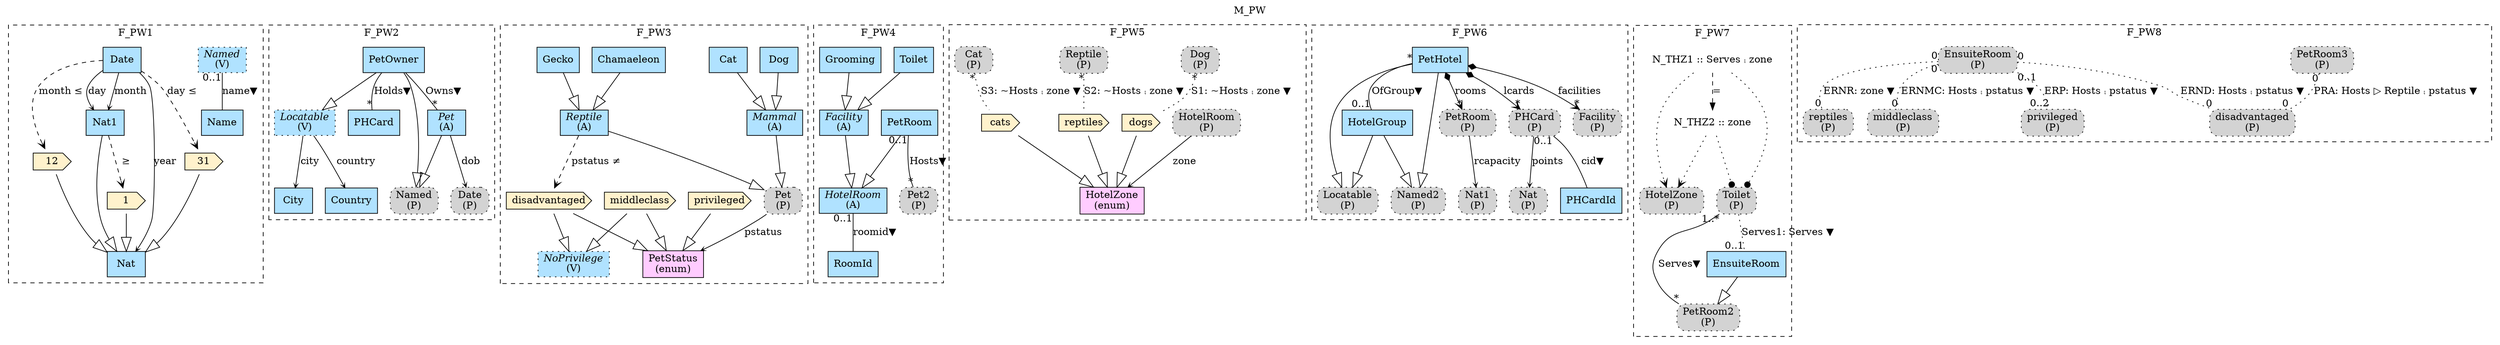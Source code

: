 digraph {graph[label=M_PW,labelloc=tl,labelfontsize=12];
subgraph cluster_F_PW1{style=dashed;label=F_PW1;
"Named"[shape=record,fillcolor=lightskyblue1,style ="filled,dotted",label=<{<I>Named</I><br/>(V)}>];
"Name"[shape=record,fillcolor=lightskyblue1,style = filled,label="Name"];
"Date"[shape=record,fillcolor=lightskyblue1,style = filled,label="Date"];
"Nat"[shape=record,fillcolor=lightskyblue1,style = filled,label="Nat"];
"Nat1"[shape=record,fillcolor=lightskyblue1,style = filled,label="Nat1"];
"V31"[shape=cds,fillcolor="#FFF2CC",style = filled,label="31"];
"V1"[shape=cds,fillcolor="#FFF2CC",style = filled,label="1"];
"V12"[shape=cds,fillcolor="#FFF2CC",style = filled,label="12"];

"Named"->"Name"[label="name▼",dir=none,taillabel="0..1",headlabel=""];
"Date"->"Nat1"[label="day",arrowhead=vee,headlabel="",arrowsize=.5];
"Date"->"Nat1"[label="month",arrowhead=vee,headlabel="",arrowsize=.5];
"Date"->"Nat"[label="year",arrowhead=vee,headlabel="",arrowsize=.5];
"Nat1"->"Nat"[arrowhead=onormal,arrowsize=2.0];
"V31"->"Nat"[arrowhead=onormal,arrowsize=2.0];
"V1"->"Nat"[arrowhead=onormal,arrowsize=2.0];
"V12"->"Nat"[arrowhead=onormal,arrowsize=2.0];
"Nat1"->"V1"[arrowhead=vee,style=dashed,label=" ≥"];

"Date"->"V31"[arrowhead=vee,style=dashed,label="day ≤"];

"Date"->"V12"[arrowhead=vee,style=dashed,label="month ≤"];


}
subgraph cluster_F_PW2{style=dashed;label=F_PW2;
"PNamed"[shape=box,fillcolor=lightgray,style ="rounded,filled,dotted",label=<Named<br/>(P)>];
"Pet"[shape=record,fillcolor=lightskyblue1,style = filled,label=<{<I>Pet</I><br/>(A)}>];
"PDate"[shape=box,fillcolor=lightgray,style ="rounded,filled,dotted",label=<Date<br/>(P)>];
"PetOwner"[shape=record,fillcolor=lightskyblue1,style = filled,label="PetOwner"];
"Locatable"[shape=record,fillcolor=lightskyblue1,style ="filled,dotted",label=<{<I>Locatable</I><br/>(V)}>];
"Country"[shape=record,fillcolor=lightskyblue1,style = filled,label="Country"];
"City"[shape=record,fillcolor=lightskyblue1,style = filled,label="City"];
"PHCard"[shape=record,fillcolor=lightskyblue1,style = filled,label="PHCard"];

"Locatable"->"Country"[label="country",arrowhead=vee,headlabel="",arrowsize=.5];
"Locatable"->"City"[label="city",arrowhead=vee,headlabel="",arrowsize=.5];
"Pet"->"PDate"[label="dob",arrowhead=vee,headlabel="",arrowsize=.5];
"PetOwner"->"Pet"[label="Owns▼",dir=none,taillabel="",headlabel="*"];
"PetOwner"->"PHCard"[label="Holds▼",dir=none,taillabel="",headlabel="*"];
"Pet"->"PNamed"[arrowhead=onormal,arrowsize=2.0];
"PetOwner"->"PNamed"[arrowhead=onormal,arrowsize=2.0];
"PetOwner"->"Locatable"[arrowhead=onormal,arrowsize=2.0];

}


subgraph cluster_F_PW3{style=dashed;label=F_PW3;
"PPet"[shape=box,fillcolor=lightgray,style ="rounded,filled,dotted",label=<Pet<br/>(P)>];
"Dog"[shape=record,fillcolor=lightskyblue1,style = filled,label="Dog"];
"Cat"[shape=record,fillcolor=lightskyblue1,style = filled,label="Cat"];
"Chamaeleon"[shape=record,fillcolor=lightskyblue1,style = filled,label="Chamaeleon"];
"Gecko"[shape=record,fillcolor=lightskyblue1,style = filled,label="Gecko"];
"Mammal"[shape=record,fillcolor=lightskyblue1,style = filled,label=<{<I>Mammal</I><br/>(A)}>];
"Reptile"[shape=record,fillcolor=lightskyblue1,style = filled,label=<{<I>Reptile</I><br/>(A)}>];
"PetStatus"[shape=record,fillcolor="#FFCCFF",style = filled,label="PetStatus\l(enum)"];
"Vprivileged"[shape=cds,fillcolor="#FFF2CC",style = filled,label="privileged"];
"Vmiddleclass"[shape=cds,fillcolor="#FFF2CC",style = filled,label="middleclass"];
"Vdisadvantaged"[shape=cds,fillcolor="#FFF2CC",style = filled,label="disadvantaged"];
"NoPrivilege"[shape=record,fillcolor=lightskyblue1,style ="filled,dotted",label=<{<I>NoPrivilege</I><br/>(V)}>];

"Vprivileged"->"PetStatus"[arrowhead=onormal,arrowsize=2.0];
"Vmiddleclass"->"PetStatus"[arrowhead=onormal,arrowsize=2.0];
"Vdisadvantaged"->"PetStatus"[arrowhead=onormal,arrowsize=2.0];
"PPet"->"PetStatus"[label="pstatus",arrowhead=vee,headlabel="",arrowsize=.5];
"Mammal"->"PPet"[arrowhead=onormal,arrowsize=2.0];
"Reptile"->"PPet"[arrowhead=onormal,arrowsize=2.0];
"Dog"->"Mammal"[arrowhead=onormal,arrowsize=2.0];
"Cat"->"Mammal"[arrowhead=onormal,arrowsize=2.0];
"Chamaeleon"->"Reptile"[arrowhead=onormal,arrowsize=2.0];
"Gecko"->"Reptile"[arrowhead=onormal,arrowsize=2.0];
"Vmiddleclass"->"NoPrivilege"[arrowhead=onormal,arrowsize=2.0];
"Vdisadvantaged"->"NoPrivilege"[arrowhead=onormal,arrowsize=2.0];
"Reptile"->"Vdisadvantaged"[arrowhead=vee,style=dashed,label="pstatus ≠"];


}

subgraph cluster_F_PW4{style=dashed;label=F_PW4;
"PPet2"[shape=box,fillcolor=lightgray,style ="rounded,filled,dotted",label=<Pet2<br/>(P)>];
"PetRoom"[shape=record,fillcolor=lightskyblue1,style = filled,label="PetRoom"];
"RoomId"[shape=record,fillcolor=lightskyblue1,style = filled,label="RoomId"];
"Facility"[shape=record,fillcolor=lightskyblue1,style = filled,label=<{<I>Facility</I><br/>(A)}>];
"Toilet"[shape=record,fillcolor=lightskyblue1,style = filled,label="Toilet"];
"Grooming"[shape=record,fillcolor=lightskyblue1,style = filled,label="Grooming"];
"HotelRoom"[shape=record,fillcolor=lightskyblue1,style = filled,label=<{<I>HotelRoom</I><br/>(A)}>];

"PetRoom"->"PPet2"[label="Hosts▼",dir=none,taillabel="0..1",headlabel="*"];
"HotelRoom"->"RoomId"[label="roomid▼",dir=none,taillabel="0..1",headlabel=""];
"PetRoom"->"HotelRoom"[arrowhead=onormal,arrowsize=2.0];
"Facility"->"HotelRoom"[arrowhead=onormal,arrowsize=2.0];
"Toilet"->"Facility"[arrowhead=onormal,arrowsize=2.0];
"Grooming"->"Facility"[arrowhead=onormal,arrowsize=2.0];

}

subgraph cluster_F_PW5{style=dashed;label=F_PW5;
"PHotelRoom"[shape=box,fillcolor=lightgray,style ="rounded,filled,dotted",label=<HotelRoom<br/>(P)>];
"PDog"[shape=box,fillcolor=lightgray,style ="rounded,filled,dotted",label=<Dog<br/>(P)>];
"PReptile"[shape=box,fillcolor=lightgray,style ="rounded,filled,dotted",label=<Reptile<br/>(P)>];
"PCat"[shape=box,fillcolor=lightgray,style ="rounded,filled,dotted",label=<Cat<br/>(P)>];
"HotelZone"[shape=record,fillcolor="#FFCCFF",style = filled,label="HotelZone\l(enum)"];
"Vdogs"[shape=cds,fillcolor="#FFF2CC",style = filled,label="dogs"];
"Vreptiles"[shape=cds,fillcolor="#FFF2CC",style = filled,label="reptiles"];
"Vcats"[shape=cds,fillcolor="#FFF2CC",style = filled,label="cats"];

"Vdogs"->"HotelZone"[arrowhead=onormal,arrowsize=2.0];
"Vreptiles"->"HotelZone"[arrowhead=onormal,arrowsize=2.0];
"Vcats"->"HotelZone"[arrowhead=onormal,arrowsize=2.0];
"PHotelRoom"->"HotelZone"[label="zone",arrowhead=vee,headlabel="",arrowsize=.5];
"PDog"->"Vdogs"[label="S1: ~Hosts ⨾ zone ▼",dir=none,taillabel="*",headlabel="",style=dotted];
"PReptile"->"Vreptiles"[label="S2: ~Hosts ⨾ zone ▼",dir=none,taillabel="*",headlabel="",style=dotted];
"PCat"->"Vcats"[label="S3: ~Hosts ⨾ zone ▼",dir=none,taillabel="*",headlabel="",style=dotted];

}




subgraph cluster_F_PW6{style=dashed;label=F_PW6;
"PetHotel"[shape=record,fillcolor=lightskyblue1,style = filled,label="PetHotel"];
"HotelGroup"[shape=record,fillcolor=lightskyblue1,style = filled,label="HotelGroup"];
"PNamed2"[shape=box,fillcolor=lightgray,style ="rounded,filled,dotted",label=<Named2<br/>(P)>];
"PLocatable"[shape=box,fillcolor=lightgray,style ="rounded,filled,dotted",label=<Locatable<br/>(P)>];
"PPetRoom"[shape=box,fillcolor=lightgray,style ="rounded,filled,dotted",label=<PetRoom<br/>(P)>];
"PPHCard"[shape=box,fillcolor=lightgray,style ="rounded,filled,dotted",label=<PHCard<br/>(P)>];
"PFacility"[shape=box,fillcolor=lightgray,style ="rounded,filled,dotted",label=<Facility<br/>(P)>];
"PHCardId"[shape=record,fillcolor=lightskyblue1,style = filled,label="PHCardId"];
"PNat"[shape=box,fillcolor=lightgray,style ="rounded,filled,dotted",label=<Nat<br/>(P)>];
"PNat1"[shape=box,fillcolor=lightgray,style ="rounded,filled,dotted",label=<Nat1<br/>(P)>];

"PetHotel"->"HotelGroup"[label="OfGroup▼",dir=none,taillabel="*",headlabel="0..1"];
"PetHotel"->"PPHCard"[label="lcards",arrowhead=vee,arrowtail=diamond,dir=both,headlabel="*"];
"PetHotel"->"PFacility"[label="facilities",arrowhead=vee,arrowtail=diamond,dir=both,headlabel="*"];
"PetHotel"->"PPetRoom"[label="rooms",arrowhead=vee,arrowtail=diamond,dir=both,headlabel="*"];
"PPetRoom"->"PNat1"[label="rcapacity",arrowhead=vee,headlabel="",arrowsize=.5];
"PPHCard"->"PNat"[label="points",arrowhead=vee,headlabel="",arrowsize=.5];
"PPHCard"->"PHCardId"[label="cid▼",dir=none,taillabel="0..1",headlabel=""];
"PetHotel"->"PNamed2"[arrowhead=onormal,arrowsize=2.0];
"PetHotel"->"PLocatable"[arrowhead=onormal,arrowsize=2.0];
"HotelGroup"->"PNamed2"[arrowhead=onormal,arrowsize=2.0];
"HotelGroup"->"PLocatable"[arrowhead=onormal,arrowsize=2.0];

}







subgraph cluster_F_PW7{style=dashed;label=F_PW7;
"PPetRoom2"[shape=box,fillcolor=lightgray,style ="rounded,filled,dotted",label=<PetRoom2<br/>(P)>];
"PHotelZone"[shape=box,fillcolor=lightgray,style ="rounded,filled,dotted",label=<HotelZone<br/>(P)>];
"EnsuiteRoom"[shape=record,fillcolor=lightskyblue1,style = filled,label="EnsuiteRoom"];
"PToilet"[shape=box,fillcolor=lightgray,style ="rounded,filled,dotted",label=<Toilet<br/>(P)>];

"EnsuiteRoom"->"PPetRoom2"[arrowhead=onormal,arrowsize=2.0];
"PToilet"->"PPetRoom2"[label="Serves▼",dir=none,taillabel="1..*",headlabel="*"];
"PToilet"->"EnsuiteRoom"[label="Serves1: Serves ▼",dir=none,taillabel="",headlabel="0..1",style=dotted];
"N_THZ1"[shape=none,label="N_THZ1 :: Serves ⨾ zone"];
"N_THZ1"->"PToilet"[arrowhead=dot,style=dotted];
"N_THZ1"->"PHotelZone"[arrowhead=vee,style=dotted];

"N_THZ2"[shape=none,label="N_THZ2 :: zone"];
"N_THZ2"->"PToilet"[arrowhead=dot,style=dotted];
"N_THZ2"->"PHotelZone"[arrowhead=vee,style=dotted];

"N_THZ1"->"N_THZ2"[arrowhead=normal,style=dashed, label = "="];

}



subgraph cluster_F_PW8{style=dashed;label=F_PW8;
"PPetRoom3"[shape=box,fillcolor=lightgray,style ="rounded,filled,dotted",label=<PetRoom3<br/>(P)>];
"PEnsuiteRoom"[shape=box,fillcolor=lightgray,style ="rounded,filled,dotted",label=<EnsuiteRoom<br/>(P)>];
"Pdisadvantaged"[shape=box,fillcolor=lightgray,style ="rounded,filled,dotted",label=<disadvantaged<br/>(P)>];
"Pprivileged"[shape=box,fillcolor=lightgray,style ="rounded,filled,dotted",label=<privileged<br/>(P)>];
"Preptiles"[shape=box,fillcolor=lightgray,style ="rounded,filled,dotted",label=<reptiles<br/>(P)>];
"Pmiddleclass"[shape=box,fillcolor=lightgray,style ="rounded,filled,dotted",label=<middleclass<br/>(P)>];

"PPetRoom3"->"Pdisadvantaged"[label="PRA: Hosts ▷ Reptile ⨾ pstatus ▼",dir=none,taillabel="0",headlabel="0",style=dotted];
"PEnsuiteRoom"->"Pprivileged"[label="ERP: Hosts ⨾ pstatus ▼",dir=none,taillabel="0..1",headlabel="0..2",style=dotted];
"PEnsuiteRoom"->"Pmiddleclass"[label="ERNMC: Hosts ⨾ pstatus ▼",dir=none,taillabel="0",headlabel="0",style=dotted];
"PEnsuiteRoom"->"Pdisadvantaged"[label="ERND: Hosts ⨾ pstatus ▼",dir=none,taillabel="0",headlabel="0",style=dotted];
"PEnsuiteRoom"->"Preptiles"[label="ERNR: zone ▼",dir=none,taillabel="0",headlabel="0",style=dotted];

}






}